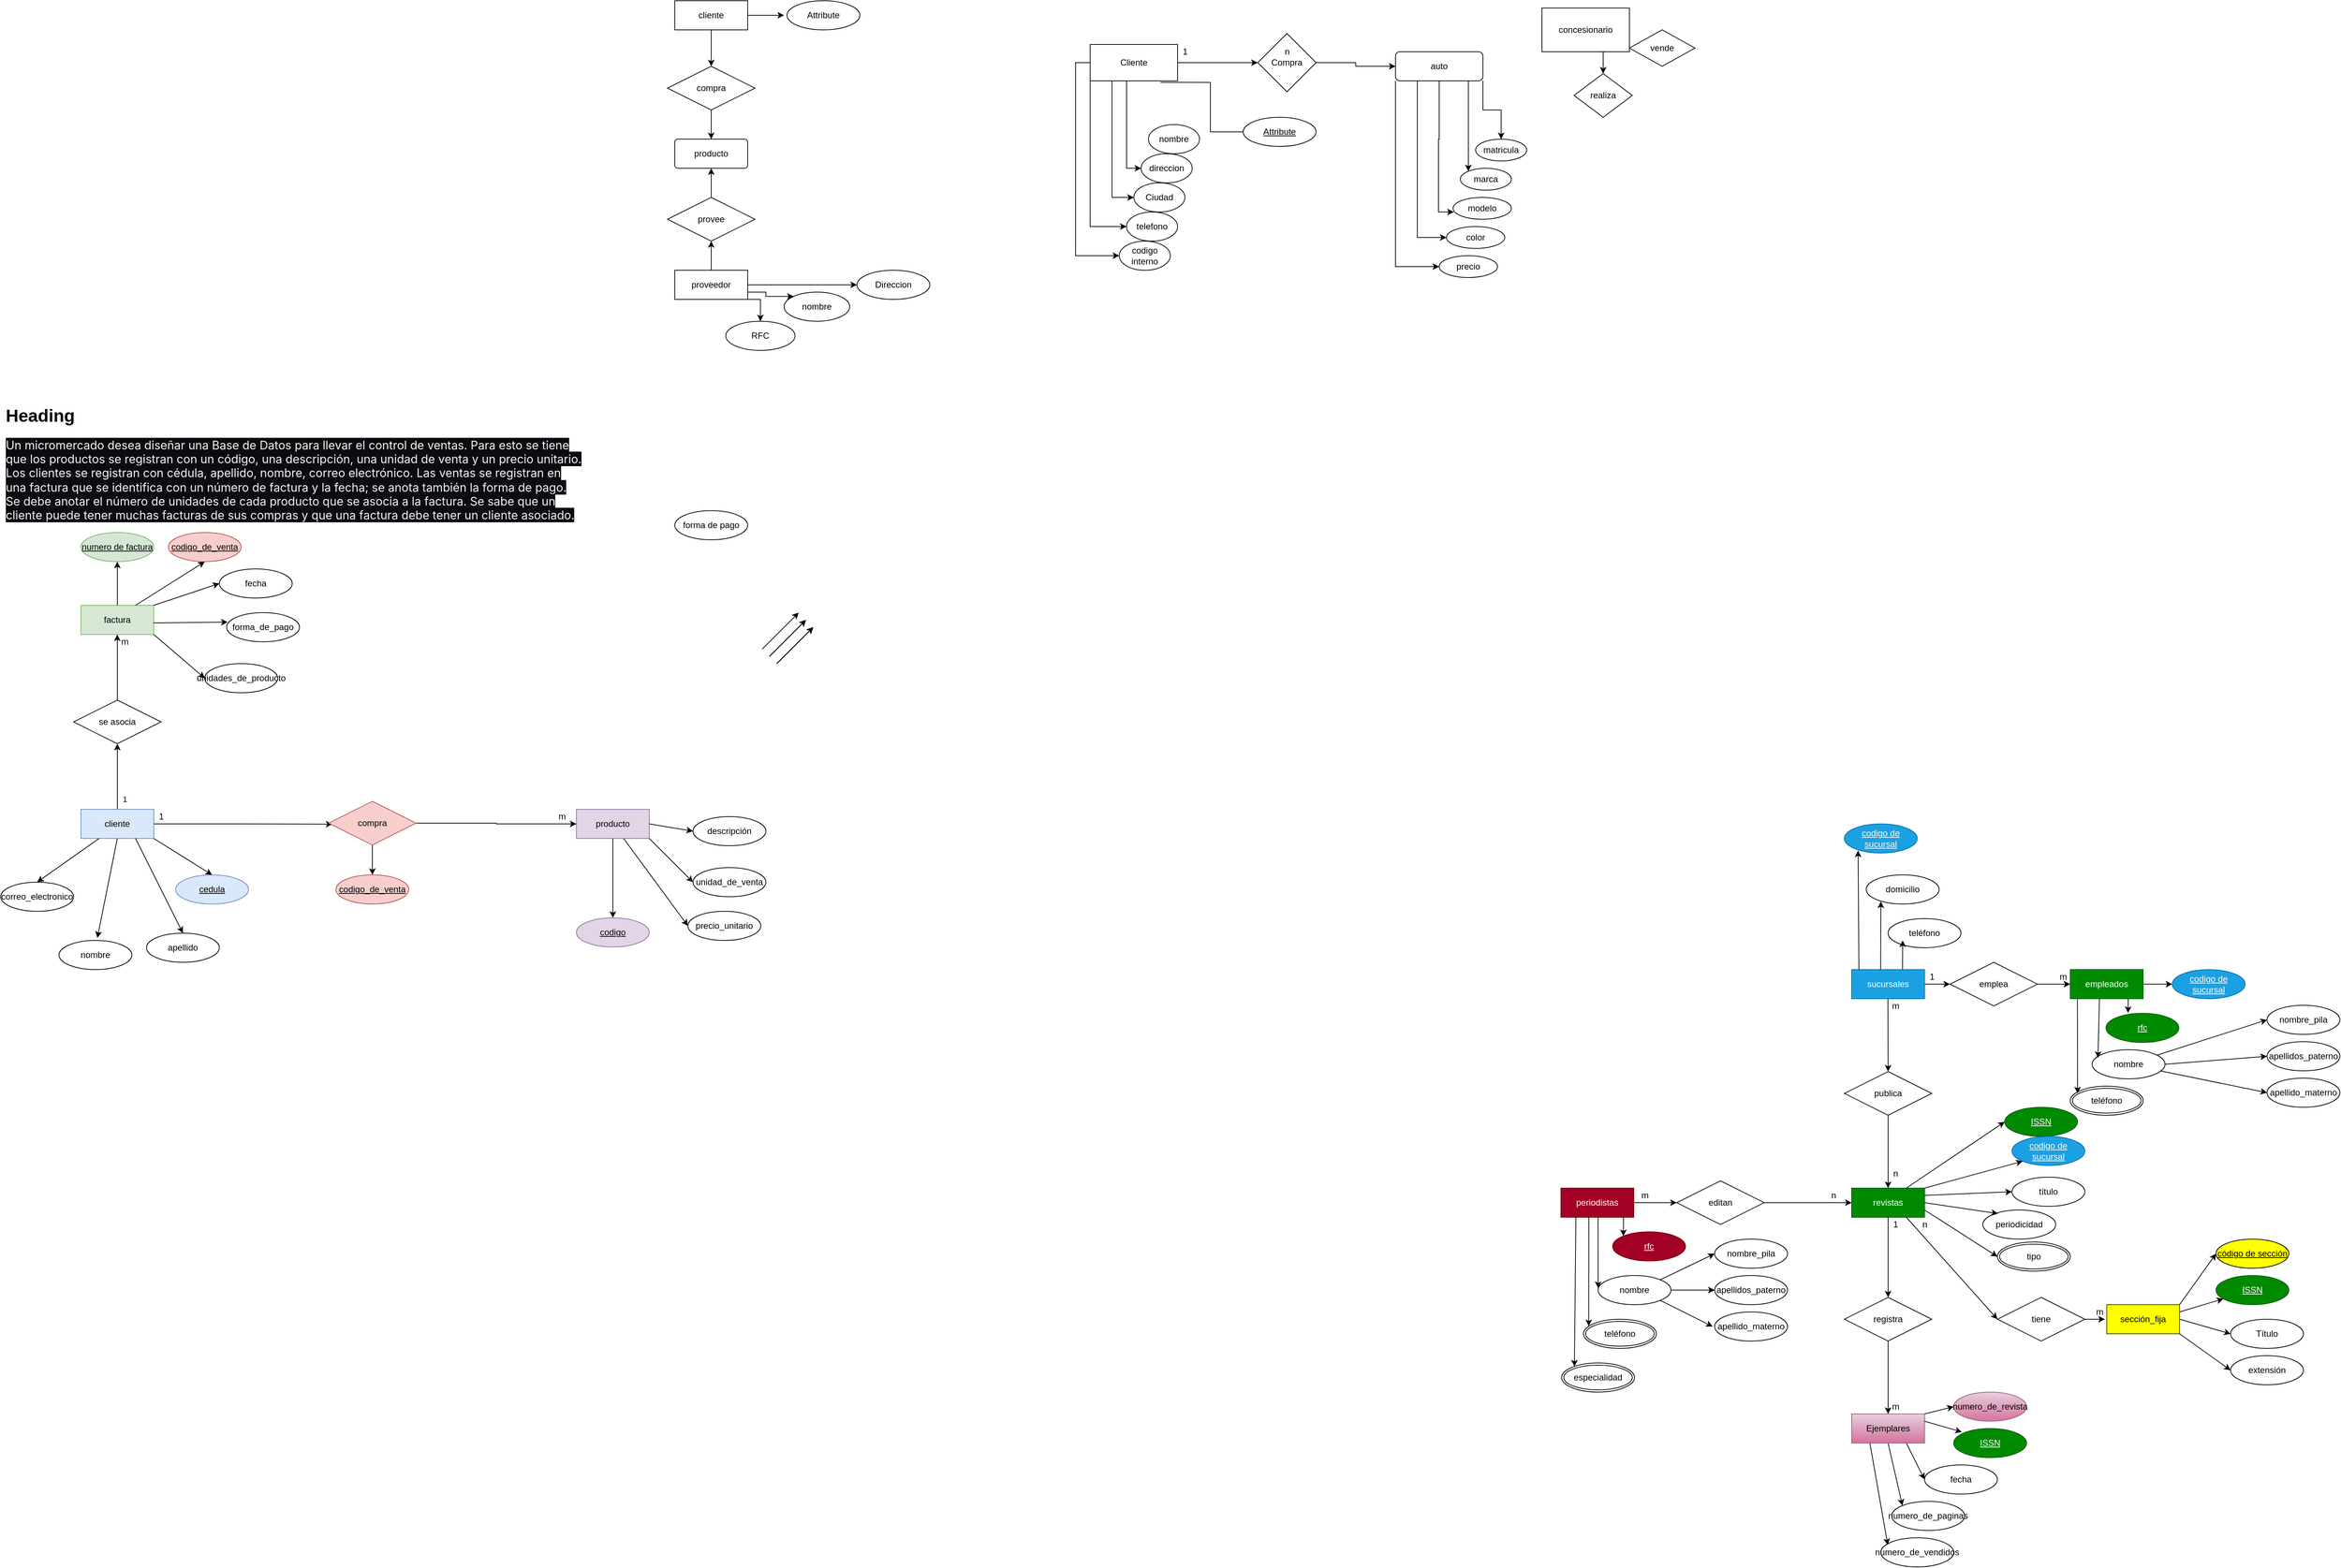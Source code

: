 <mxfile version="20.5.1" type="github">
  <diagram id="qlSu_hCytlXmXeY36GiM" name="Página-1">
    <mxGraphModel dx="2839" dy="973" grid="1" gridSize="10" guides="1" tooltips="1" connect="1" arrows="1" fold="1" page="1" pageScale="1" pageWidth="827" pageHeight="1169" math="0" shadow="0">
      <root>
        <mxCell id="0" />
        <mxCell id="1" parent="0" />
        <mxCell id="x2QwnfS2ca_xo_bsKNTp-10" style="edgeStyle=orthogonalEdgeStyle;rounded=0;orthogonalLoop=1;jettySize=auto;html=1;exitX=0.5;exitY=1;exitDx=0;exitDy=0;entryX=0.5;entryY=0;entryDx=0;entryDy=0;" parent="1" source="x2QwnfS2ca_xo_bsKNTp-1" target="x2QwnfS2ca_xo_bsKNTp-2" edge="1">
          <mxGeometry relative="1" as="geometry" />
        </mxCell>
        <mxCell id="x2QwnfS2ca_xo_bsKNTp-17" value="" style="edgeStyle=orthogonalEdgeStyle;rounded=0;orthogonalLoop=1;jettySize=auto;html=1;" parent="1" source="x2QwnfS2ca_xo_bsKNTp-1" edge="1">
          <mxGeometry relative="1" as="geometry">
            <mxPoint x="-1395" y="30" as="targetPoint" />
          </mxGeometry>
        </mxCell>
        <mxCell id="x2QwnfS2ca_xo_bsKNTp-1" value="cliente" style="whiteSpace=wrap;html=1;align=center;" parent="1" vertex="1">
          <mxGeometry x="-1545" y="10" width="100" height="40" as="geometry" />
        </mxCell>
        <mxCell id="x2QwnfS2ca_xo_bsKNTp-6" style="edgeStyle=orthogonalEdgeStyle;rounded=0;orthogonalLoop=1;jettySize=auto;html=1;exitX=0.5;exitY=1;exitDx=0;exitDy=0;" parent="1" source="x2QwnfS2ca_xo_bsKNTp-2" target="x2QwnfS2ca_xo_bsKNTp-5" edge="1">
          <mxGeometry relative="1" as="geometry" />
        </mxCell>
        <mxCell id="x2QwnfS2ca_xo_bsKNTp-2" value="compra" style="shape=rhombus;perimeter=rhombusPerimeter;whiteSpace=wrap;html=1;align=center;" parent="1" vertex="1">
          <mxGeometry x="-1555" y="100" width="120" height="60" as="geometry" />
        </mxCell>
        <mxCell id="x2QwnfS2ca_xo_bsKNTp-5" value="producto" style="rounded=1;arcSize=10;whiteSpace=wrap;html=1;align=center;" parent="1" vertex="1">
          <mxGeometry x="-1545" y="200" width="100" height="40" as="geometry" />
        </mxCell>
        <mxCell id="x2QwnfS2ca_xo_bsKNTp-18" value="" style="edgeStyle=orthogonalEdgeStyle;rounded=0;orthogonalLoop=1;jettySize=auto;html=1;" parent="1" source="x2QwnfS2ca_xo_bsKNTp-12" target="x2QwnfS2ca_xo_bsKNTp-15" edge="1">
          <mxGeometry relative="1" as="geometry" />
        </mxCell>
        <mxCell id="Csu2EXhS7KZmmG47xOdv-5" value="" style="edgeStyle=orthogonalEdgeStyle;rounded=0;orthogonalLoop=1;jettySize=auto;html=1;" parent="1" source="x2QwnfS2ca_xo_bsKNTp-12" target="x2QwnfS2ca_xo_bsKNTp-23" edge="1">
          <mxGeometry relative="1" as="geometry" />
        </mxCell>
        <mxCell id="Csu2EXhS7KZmmG47xOdv-7" style="edgeStyle=orthogonalEdgeStyle;rounded=0;orthogonalLoop=1;jettySize=auto;html=1;exitX=1;exitY=0.75;exitDx=0;exitDy=0;entryX=0;entryY=0;entryDx=0;entryDy=0;" parent="1" source="x2QwnfS2ca_xo_bsKNTp-12" target="Csu2EXhS7KZmmG47xOdv-1" edge="1">
          <mxGeometry relative="1" as="geometry" />
        </mxCell>
        <mxCell id="Csu2EXhS7KZmmG47xOdv-8" style="edgeStyle=orthogonalEdgeStyle;rounded=0;orthogonalLoop=1;jettySize=auto;html=1;exitX=1;exitY=1;exitDx=0;exitDy=0;entryX=0.5;entryY=0;entryDx=0;entryDy=0;" parent="1" source="x2QwnfS2ca_xo_bsKNTp-12" target="Csu2EXhS7KZmmG47xOdv-2" edge="1">
          <mxGeometry relative="1" as="geometry" />
        </mxCell>
        <mxCell id="x2QwnfS2ca_xo_bsKNTp-12" value="proveedor" style="whiteSpace=wrap;html=1;align=center;" parent="1" vertex="1">
          <mxGeometry x="-1545" y="380" width="100" height="40" as="geometry" />
        </mxCell>
        <mxCell id="x2QwnfS2ca_xo_bsKNTp-25" value="" style="edgeStyle=orthogonalEdgeStyle;rounded=0;orthogonalLoop=1;jettySize=auto;html=1;" parent="1" source="x2QwnfS2ca_xo_bsKNTp-15" target="x2QwnfS2ca_xo_bsKNTp-5" edge="1">
          <mxGeometry relative="1" as="geometry" />
        </mxCell>
        <mxCell id="x2QwnfS2ca_xo_bsKNTp-15" value="provee" style="shape=rhombus;perimeter=rhombusPerimeter;whiteSpace=wrap;html=1;align=center;" parent="1" vertex="1">
          <mxGeometry x="-1555" y="280" width="120" height="60" as="geometry" />
        </mxCell>
        <mxCell id="x2QwnfS2ca_xo_bsKNTp-21" value="Attribute" style="ellipse;whiteSpace=wrap;html=1;align=center;" parent="1" vertex="1">
          <mxGeometry x="-1391" y="10" width="100" height="40" as="geometry" />
        </mxCell>
        <mxCell id="x2QwnfS2ca_xo_bsKNTp-23" value="&lt;font style=&quot;vertical-align: inherit;&quot;&gt;&lt;font style=&quot;vertical-align: inherit;&quot;&gt;Direccion&lt;br&gt;&lt;/font&gt;&lt;/font&gt;" style="ellipse;whiteSpace=wrap;html=1;align=center;" parent="1" vertex="1">
          <mxGeometry x="-1295" y="380" width="100" height="40" as="geometry" />
        </mxCell>
        <mxCell id="Csu2EXhS7KZmmG47xOdv-1" value="&lt;font style=&quot;vertical-align: inherit;&quot;&gt;&lt;font style=&quot;vertical-align: inherit;&quot;&gt;&lt;font style=&quot;vertical-align: inherit;&quot;&gt;&lt;font style=&quot;vertical-align: inherit;&quot;&gt;nombre&lt;/font&gt;&lt;/font&gt;&lt;br&gt;&lt;/font&gt;&lt;/font&gt;" style="ellipse;whiteSpace=wrap;html=1;" parent="1" vertex="1">
          <mxGeometry x="-1395" y="410" width="90" height="40" as="geometry" />
        </mxCell>
        <mxCell id="Csu2EXhS7KZmmG47xOdv-2" value="&lt;font style=&quot;vertical-align: inherit;&quot;&gt;&lt;font style=&quot;vertical-align: inherit;&quot;&gt;&lt;font style=&quot;vertical-align: inherit;&quot;&gt;&lt;font style=&quot;vertical-align: inherit;&quot;&gt;RFC&lt;/font&gt;&lt;/font&gt;&lt;br&gt;&lt;/font&gt;&lt;/font&gt;" style="ellipse;whiteSpace=wrap;html=1;" parent="1" vertex="1">
          <mxGeometry x="-1475" y="450" width="95" height="40" as="geometry" />
        </mxCell>
        <mxCell id="mb-6NxvzqfsHTubnPMPA-1" style="edgeStyle=orthogonalEdgeStyle;rounded=0;orthogonalLoop=1;jettySize=auto;html=1;exitX=1;exitY=1;exitDx=0;exitDy=0;" parent="1" source="Csu2EXhS7KZmmG47xOdv-10" target="Csu2EXhS7KZmmG47xOdv-59" edge="1">
          <mxGeometry relative="1" as="geometry" />
        </mxCell>
        <mxCell id="mb-6NxvzqfsHTubnPMPA-2" style="edgeStyle=orthogonalEdgeStyle;rounded=0;orthogonalLoop=1;jettySize=auto;html=1;exitX=0.75;exitY=1;exitDx=0;exitDy=0;" parent="1" source="Csu2EXhS7KZmmG47xOdv-10" target="Csu2EXhS7KZmmG47xOdv-50" edge="1">
          <mxGeometry relative="1" as="geometry">
            <Array as="points">
              <mxPoint x="-456" y="210" />
              <mxPoint x="-456" y="210" />
            </Array>
          </mxGeometry>
        </mxCell>
        <mxCell id="mb-6NxvzqfsHTubnPMPA-3" style="edgeStyle=orthogonalEdgeStyle;rounded=0;orthogonalLoop=1;jettySize=auto;html=1;exitX=0.5;exitY=1;exitDx=0;exitDy=0;entryX=0.013;entryY=0.667;entryDx=0;entryDy=0;entryPerimeter=0;" parent="1" source="Csu2EXhS7KZmmG47xOdv-10" target="Csu2EXhS7KZmmG47xOdv-62" edge="1">
          <mxGeometry relative="1" as="geometry" />
        </mxCell>
        <mxCell id="mb-6NxvzqfsHTubnPMPA-4" style="edgeStyle=orthogonalEdgeStyle;rounded=0;orthogonalLoop=1;jettySize=auto;html=1;exitX=0.25;exitY=1;exitDx=0;exitDy=0;entryX=0;entryY=0.5;entryDx=0;entryDy=0;" parent="1" source="Csu2EXhS7KZmmG47xOdv-10" target="Csu2EXhS7KZmmG47xOdv-61" edge="1">
          <mxGeometry relative="1" as="geometry" />
        </mxCell>
        <mxCell id="mb-6NxvzqfsHTubnPMPA-5" style="edgeStyle=orthogonalEdgeStyle;rounded=0;orthogonalLoop=1;jettySize=auto;html=1;exitX=0;exitY=1;exitDx=0;exitDy=0;entryX=0;entryY=0.5;entryDx=0;entryDy=0;" parent="1" source="Csu2EXhS7KZmmG47xOdv-10" target="Csu2EXhS7KZmmG47xOdv-60" edge="1">
          <mxGeometry relative="1" as="geometry" />
        </mxCell>
        <mxCell id="Csu2EXhS7KZmmG47xOdv-10" value="&lt;font style=&quot;vertical-align: inherit;&quot;&gt;&lt;font style=&quot;vertical-align: inherit;&quot;&gt;auto&lt;/font&gt;&lt;/font&gt;" style="rounded=1;whiteSpace=wrap;html=1;" parent="1" vertex="1">
          <mxGeometry x="-556" y="80" width="120" height="40" as="geometry" />
        </mxCell>
        <mxCell id="Csu2EXhS7KZmmG47xOdv-27" value="" style="edgeStyle=orthogonalEdgeStyle;rounded=0;orthogonalLoop=1;jettySize=auto;html=1;" parent="1" source="Csu2EXhS7KZmmG47xOdv-11" target="Csu2EXhS7KZmmG47xOdv-13" edge="1">
          <mxGeometry relative="1" as="geometry" />
        </mxCell>
        <mxCell id="Csu2EXhS7KZmmG47xOdv-46" style="edgeStyle=orthogonalEdgeStyle;rounded=0;orthogonalLoop=1;jettySize=auto;html=1;exitX=0.5;exitY=1;exitDx=0;exitDy=0;entryX=0;entryY=0.5;entryDx=0;entryDy=0;" parent="1" source="Csu2EXhS7KZmmG47xOdv-11" target="Csu2EXhS7KZmmG47xOdv-34" edge="1">
          <mxGeometry relative="1" as="geometry">
            <Array as="points">
              <mxPoint x="-925" y="120" />
              <mxPoint x="-925" y="240" />
            </Array>
          </mxGeometry>
        </mxCell>
        <mxCell id="Csu2EXhS7KZmmG47xOdv-47" style="edgeStyle=orthogonalEdgeStyle;rounded=0;orthogonalLoop=1;jettySize=auto;html=1;exitX=0.25;exitY=1;exitDx=0;exitDy=0;entryX=0;entryY=0.5;entryDx=0;entryDy=0;" parent="1" source="Csu2EXhS7KZmmG47xOdv-11" target="Csu2EXhS7KZmmG47xOdv-33" edge="1">
          <mxGeometry relative="1" as="geometry" />
        </mxCell>
        <mxCell id="Csu2EXhS7KZmmG47xOdv-48" style="edgeStyle=orthogonalEdgeStyle;rounded=0;orthogonalLoop=1;jettySize=auto;html=1;exitX=0;exitY=1;exitDx=0;exitDy=0;entryX=0;entryY=0.5;entryDx=0;entryDy=0;" parent="1" source="Csu2EXhS7KZmmG47xOdv-11" target="Csu2EXhS7KZmmG47xOdv-32" edge="1">
          <mxGeometry relative="1" as="geometry" />
        </mxCell>
        <mxCell id="Csu2EXhS7KZmmG47xOdv-49" style="edgeStyle=orthogonalEdgeStyle;rounded=0;orthogonalLoop=1;jettySize=auto;html=1;exitX=0;exitY=0.5;exitDx=0;exitDy=0;entryX=0;entryY=0.5;entryDx=0;entryDy=0;" parent="1" source="Csu2EXhS7KZmmG47xOdv-11" target="Csu2EXhS7KZmmG47xOdv-31" edge="1">
          <mxGeometry relative="1" as="geometry" />
        </mxCell>
        <mxCell id="Csu2EXhS7KZmmG47xOdv-11" value="&lt;font style=&quot;vertical-align: inherit;&quot;&gt;&lt;font style=&quot;vertical-align: inherit;&quot;&gt;Cliente&lt;/font&gt;&lt;/font&gt;" style="rounded=0;whiteSpace=wrap;html=1;" parent="1" vertex="1">
          <mxGeometry x="-975" y="70" width="120" height="50" as="geometry" />
        </mxCell>
        <mxCell id="mb-6NxvzqfsHTubnPMPA-22" style="edgeStyle=orthogonalEdgeStyle;rounded=0;orthogonalLoop=1;jettySize=auto;html=1;exitX=0.75;exitY=1;exitDx=0;exitDy=0;entryX=0.5;entryY=0;entryDx=0;entryDy=0;" parent="1" source="Csu2EXhS7KZmmG47xOdv-12" target="Csu2EXhS7KZmmG47xOdv-15" edge="1">
          <mxGeometry relative="1" as="geometry" />
        </mxCell>
        <mxCell id="Csu2EXhS7KZmmG47xOdv-12" value="&lt;font style=&quot;vertical-align: inherit;&quot;&gt;&lt;font style=&quot;vertical-align: inherit;&quot;&gt;concesionario&lt;/font&gt;&lt;/font&gt;" style="rounded=0;whiteSpace=wrap;html=1;" parent="1" vertex="1">
          <mxGeometry x="-355" y="20" width="120" height="60" as="geometry" />
        </mxCell>
        <mxCell id="Csu2EXhS7KZmmG47xOdv-28" value="" style="edgeStyle=orthogonalEdgeStyle;rounded=0;orthogonalLoop=1;jettySize=auto;html=1;" parent="1" source="Csu2EXhS7KZmmG47xOdv-13" target="Csu2EXhS7KZmmG47xOdv-10" edge="1">
          <mxGeometry relative="1" as="geometry" />
        </mxCell>
        <mxCell id="Csu2EXhS7KZmmG47xOdv-13" value="&lt;font style=&quot;vertical-align: inherit;&quot;&gt;&lt;font style=&quot;vertical-align: inherit;&quot;&gt;Compra&lt;/font&gt;&lt;/font&gt;" style="rhombus;whiteSpace=wrap;html=1;" parent="1" vertex="1">
          <mxGeometry x="-745" y="55" width="80" height="80" as="geometry" />
        </mxCell>
        <mxCell id="Csu2EXhS7KZmmG47xOdv-14" value="&lt;font style=&quot;vertical-align: inherit;&quot;&gt;&lt;font style=&quot;vertical-align: inherit;&quot;&gt;vende&lt;/font&gt;&lt;/font&gt;" style="rhombus;whiteSpace=wrap;html=1;" parent="1" vertex="1">
          <mxGeometry x="-235" y="50" width="90" height="50" as="geometry" />
        </mxCell>
        <mxCell id="Csu2EXhS7KZmmG47xOdv-15" value="&lt;font style=&quot;vertical-align: inherit;&quot;&gt;&lt;font style=&quot;vertical-align: inherit;&quot;&gt;realiza&lt;/font&gt;&lt;/font&gt;" style="rhombus;whiteSpace=wrap;html=1;" parent="1" vertex="1">
          <mxGeometry x="-311" y="110" width="80" height="60" as="geometry" />
        </mxCell>
        <mxCell id="Csu2EXhS7KZmmG47xOdv-16" style="edgeStyle=orthogonalEdgeStyle;rounded=0;orthogonalLoop=1;jettySize=auto;html=1;exitX=0.5;exitY=1;exitDx=0;exitDy=0;" parent="1" source="Csu2EXhS7KZmmG47xOdv-15" target="Csu2EXhS7KZmmG47xOdv-15" edge="1">
          <mxGeometry relative="1" as="geometry" />
        </mxCell>
        <mxCell id="Csu2EXhS7KZmmG47xOdv-30" value="&lt;font style=&quot;vertical-align: inherit;&quot;&gt;&lt;font style=&quot;vertical-align: inherit;&quot;&gt;nombre&lt;/font&gt;&lt;/font&gt;" style="ellipse;whiteSpace=wrap;html=1;" parent="1" vertex="1">
          <mxGeometry x="-895" y="180" width="70" height="40" as="geometry" />
        </mxCell>
        <mxCell id="Csu2EXhS7KZmmG47xOdv-31" value="&lt;font style=&quot;vertical-align: inherit;&quot;&gt;&lt;font style=&quot;vertical-align: inherit;&quot;&gt;&lt;font style=&quot;vertical-align: inherit;&quot;&gt;&lt;font style=&quot;vertical-align: inherit;&quot;&gt;codigo interno&lt;/font&gt;&lt;/font&gt;&lt;/font&gt;&lt;/font&gt;" style="ellipse;whiteSpace=wrap;html=1;" parent="1" vertex="1">
          <mxGeometry x="-935" y="340" width="70" height="40" as="geometry" />
        </mxCell>
        <mxCell id="Csu2EXhS7KZmmG47xOdv-32" value="&lt;font style=&quot;vertical-align: inherit;&quot;&gt;&lt;font style=&quot;vertical-align: inherit;&quot;&gt;telefono&lt;/font&gt;&lt;/font&gt;" style="ellipse;whiteSpace=wrap;html=1;" parent="1" vertex="1">
          <mxGeometry x="-925" y="300" width="70" height="40" as="geometry" />
        </mxCell>
        <mxCell id="Csu2EXhS7KZmmG47xOdv-33" value="&lt;font style=&quot;vertical-align: inherit;&quot;&gt;&lt;font style=&quot;vertical-align: inherit;&quot;&gt;Ciudad&lt;/font&gt;&lt;/font&gt;" style="ellipse;whiteSpace=wrap;html=1;" parent="1" vertex="1">
          <mxGeometry x="-915" y="260" width="70" height="40" as="geometry" />
        </mxCell>
        <mxCell id="Csu2EXhS7KZmmG47xOdv-34" value="&lt;font style=&quot;vertical-align: inherit;&quot;&gt;&lt;font style=&quot;vertical-align: inherit;&quot;&gt;direccion&lt;/font&gt;&lt;/font&gt;" style="ellipse;whiteSpace=wrap;html=1;" parent="1" vertex="1">
          <mxGeometry x="-905" y="220" width="70" height="40" as="geometry" />
        </mxCell>
        <mxCell id="Csu2EXhS7KZmmG47xOdv-50" value="&lt;font style=&quot;vertical-align: inherit;&quot;&gt;&lt;font style=&quot;vertical-align: inherit;&quot;&gt;marca&lt;/font&gt;&lt;/font&gt;" style="ellipse;whiteSpace=wrap;html=1;rounded=1;" parent="1" vertex="1">
          <mxGeometry x="-467" y="240" width="70" height="30" as="geometry" />
        </mxCell>
        <mxCell id="Csu2EXhS7KZmmG47xOdv-59" value="matricula" style="ellipse;whiteSpace=wrap;html=1;" parent="1" vertex="1">
          <mxGeometry x="-446" y="200" width="70" height="30" as="geometry" />
        </mxCell>
        <mxCell id="Csu2EXhS7KZmmG47xOdv-60" value="precio" style="ellipse;whiteSpace=wrap;html=1;" parent="1" vertex="1">
          <mxGeometry x="-496" y="360" width="80" height="30" as="geometry" />
        </mxCell>
        <mxCell id="Csu2EXhS7KZmmG47xOdv-61" value="color" style="ellipse;whiteSpace=wrap;html=1;" parent="1" vertex="1">
          <mxGeometry x="-486" y="320" width="80" height="30" as="geometry" />
        </mxCell>
        <mxCell id="Csu2EXhS7KZmmG47xOdv-62" value="&lt;font style=&quot;vertical-align: inherit;&quot;&gt;&lt;font style=&quot;vertical-align: inherit;&quot;&gt;modelo&lt;/font&gt;&lt;/font&gt;" style="ellipse;whiteSpace=wrap;html=1;" parent="1" vertex="1">
          <mxGeometry x="-477" y="280" width="80" height="30" as="geometry" />
        </mxCell>
        <mxCell id="mb-6NxvzqfsHTubnPMPA-68" value="numero_de_paginas" style="ellipse;whiteSpace=wrap;html=1;align=center;" parent="1" vertex="1">
          <mxGeometry x="125" y="2070" width="100" height="40" as="geometry" />
        </mxCell>
        <mxCell id="mb-6NxvzqfsHTubnPMPA-69" value="fecha" style="ellipse;whiteSpace=wrap;html=1;align=center;" parent="1" vertex="1">
          <mxGeometry x="170" y="2020" width="100" height="40" as="geometry" />
        </mxCell>
        <mxCell id="mb-6NxvzqfsHTubnPMPA-70" value="extensión" style="ellipse;whiteSpace=wrap;html=1;align=center;" parent="1" vertex="1">
          <mxGeometry x="590" y="1870" width="100" height="40" as="geometry" />
        </mxCell>
        <mxCell id="mb-6NxvzqfsHTubnPMPA-71" value="teléfono" style="ellipse;whiteSpace=wrap;html=1;align=center;" parent="1" vertex="1">
          <mxGeometry x="120" y="1270" width="100" height="40" as="geometry" />
        </mxCell>
        <mxCell id="mb-6NxvzqfsHTubnPMPA-72" value="domicilio" style="ellipse;whiteSpace=wrap;html=1;align=center;" parent="1" vertex="1">
          <mxGeometry x="90" y="1210" width="100" height="40" as="geometry" />
        </mxCell>
        <mxCell id="mb-6NxvzqfsHTubnPMPA-82" value="codigo de sucursal" style="ellipse;whiteSpace=wrap;html=1;align=center;fontStyle=4;fillColor=#1ba1e2;fontColor=#ffffff;strokeColor=#006EAF;" parent="1" vertex="1">
          <mxGeometry x="60" y="1140" width="100" height="40" as="geometry" />
        </mxCell>
        <mxCell id="mb-6NxvzqfsHTubnPMPA-86" value="periodicidad" style="ellipse;whiteSpace=wrap;html=1;align=center;" parent="1" vertex="1">
          <mxGeometry x="250" y="1670" width="100" height="40" as="geometry" />
        </mxCell>
        <mxCell id="mb-6NxvzqfsHTubnPMPA-88" value="apellidos_paterno" style="ellipse;whiteSpace=wrap;html=1;align=center;" parent="1" vertex="1">
          <mxGeometry x="640" y="1439" width="100" height="40" as="geometry" />
        </mxCell>
        <mxCell id="mb-6NxvzqfsHTubnPMPA-89" value="nombre" style="ellipse;whiteSpace=wrap;html=1;align=center;" parent="1" vertex="1">
          <mxGeometry x="400" y="1450" width="100" height="40" as="geometry" />
        </mxCell>
        <mxCell id="mb-6NxvzqfsHTubnPMPA-90" value="rfc" style="ellipse;whiteSpace=wrap;html=1;align=center;fontStyle=4;fillColor=#008a00;fontColor=#ffffff;strokeColor=#005700;" parent="1" vertex="1">
          <mxGeometry x="419" y="1400" width="100" height="40" as="geometry" />
        </mxCell>
        <mxCell id="mb-6NxvzqfsHTubnPMPA-156" value="" style="edgeStyle=orthogonalEdgeStyle;rounded=0;orthogonalLoop=1;jettySize=auto;html=1;" parent="1" source="mb-6NxvzqfsHTubnPMPA-91" target="mb-6NxvzqfsHTubnPMPA-119" edge="1">
          <mxGeometry relative="1" as="geometry" />
        </mxCell>
        <mxCell id="mb-6NxvzqfsHTubnPMPA-91" value="sucursales" style="whiteSpace=wrap;html=1;align=center;fillColor=#1ba1e2;fontColor=#ffffff;strokeColor=#006EAF;" parent="1" vertex="1">
          <mxGeometry x="70" y="1340" width="100" height="40" as="geometry" />
        </mxCell>
        <mxCell id="uIln55KTDzq4jx9RIbKU-6" style="edgeStyle=orthogonalEdgeStyle;rounded=0;orthogonalLoop=1;jettySize=auto;html=1;entryX=0;entryY=0.5;entryDx=0;entryDy=0;" parent="1" source="mb-6NxvzqfsHTubnPMPA-92" target="uIln55KTDzq4jx9RIbKU-5" edge="1">
          <mxGeometry relative="1" as="geometry" />
        </mxCell>
        <mxCell id="mb-6NxvzqfsHTubnPMPA-92" value="empleados" style="whiteSpace=wrap;html=1;align=center;fillColor=#008a00;fontColor=#ffffff;strokeColor=#005700;" parent="1" vertex="1">
          <mxGeometry x="370" y="1340" width="100" height="40" as="geometry" />
        </mxCell>
        <mxCell id="mb-6NxvzqfsHTubnPMPA-93" value="revistas" style="whiteSpace=wrap;html=1;align=center;fillColor=#008a00;fontColor=#ffffff;strokeColor=#005700;" parent="1" vertex="1">
          <mxGeometry x="70" y="1640" width="100" height="40" as="geometry" />
        </mxCell>
        <mxCell id="mb-6NxvzqfsHTubnPMPA-94" value="nombre_pila" style="ellipse;whiteSpace=wrap;html=1;align=center;" parent="1" vertex="1">
          <mxGeometry x="640" y="1389" width="100" height="40" as="geometry" />
        </mxCell>
        <mxCell id="mb-6NxvzqfsHTubnPMPA-95" value="apellido_materno" style="ellipse;whiteSpace=wrap;html=1;align=center;" parent="1" vertex="1">
          <mxGeometry x="640" y="1489" width="100" height="40" as="geometry" />
        </mxCell>
        <mxCell id="mb-6NxvzqfsHTubnPMPA-98" value="título" style="ellipse;whiteSpace=wrap;html=1;align=center;" parent="1" vertex="1">
          <mxGeometry x="290" y="1625" width="100" height="40" as="geometry" />
        </mxCell>
        <mxCell id="mb-6NxvzqfsHTubnPMPA-99" value="ISSN" style="ellipse;whiteSpace=wrap;html=1;align=center;fontStyle=4;fillColor=#008a00;fontColor=#ffffff;strokeColor=#005700;" parent="1" vertex="1">
          <mxGeometry x="280" y="1529" width="100" height="40" as="geometry" />
        </mxCell>
        <mxCell id="mb-6NxvzqfsHTubnPMPA-100" value="tipo" style="ellipse;shape=doubleEllipse;margin=3;whiteSpace=wrap;html=1;align=center;" parent="1" vertex="1">
          <mxGeometry x="270" y="1714" width="100" height="40" as="geometry" />
        </mxCell>
        <mxCell id="mb-6NxvzqfsHTubnPMPA-101" value="teléfono" style="ellipse;shape=doubleEllipse;margin=3;whiteSpace=wrap;html=1;align=center;" parent="1" vertex="1">
          <mxGeometry x="370" y="1500" width="100" height="40" as="geometry" />
        </mxCell>
        <mxCell id="mb-6NxvzqfsHTubnPMPA-104" value="especialidad" style="ellipse;shape=doubleEllipse;margin=3;whiteSpace=wrap;html=1;align=center;" parent="1" vertex="1">
          <mxGeometry x="-328" y="1880" width="100" height="40" as="geometry" />
        </mxCell>
        <mxCell id="NW95KJmFfBjAVjiB_m0g-2" style="edgeStyle=orthogonalEdgeStyle;rounded=0;orthogonalLoop=1;jettySize=auto;html=1;" edge="1" parent="1" source="mb-6NxvzqfsHTubnPMPA-105" target="NW95KJmFfBjAVjiB_m0g-3">
          <mxGeometry relative="1" as="geometry">
            <mxPoint x="-100" y="1660" as="targetPoint" />
          </mxGeometry>
        </mxCell>
        <mxCell id="mb-6NxvzqfsHTubnPMPA-105" value="periodistas" style="whiteSpace=wrap;html=1;align=center;fillColor=#a20025;fontColor=#ffffff;strokeColor=#6F0000;" parent="1" vertex="1">
          <mxGeometry x="-329" y="1640" width="100" height="40" as="geometry" />
        </mxCell>
        <mxCell id="mb-6NxvzqfsHTubnPMPA-107" value="apellidos_paterno" style="ellipse;whiteSpace=wrap;html=1;align=center;" parent="1" vertex="1">
          <mxGeometry x="-118" y="1760" width="100" height="40" as="geometry" />
        </mxCell>
        <mxCell id="mb-6NxvzqfsHTubnPMPA-108" value="nombre" style="ellipse;whiteSpace=wrap;html=1;align=center;" parent="1" vertex="1">
          <mxGeometry x="-278" y="1760" width="100" height="40" as="geometry" />
        </mxCell>
        <mxCell id="mb-6NxvzqfsHTubnPMPA-109" value="rfc" style="ellipse;whiteSpace=wrap;html=1;align=center;fontStyle=4;fillColor=#a20025;fontColor=#ffffff;strokeColor=#6F0000;" parent="1" vertex="1">
          <mxGeometry x="-258" y="1700" width="100" height="40" as="geometry" />
        </mxCell>
        <mxCell id="mb-6NxvzqfsHTubnPMPA-111" value="nombre_pila" style="ellipse;whiteSpace=wrap;html=1;align=center;" parent="1" vertex="1">
          <mxGeometry x="-118" y="1710" width="100" height="40" as="geometry" />
        </mxCell>
        <mxCell id="mb-6NxvzqfsHTubnPMPA-112" value="apellido_materno" style="ellipse;whiteSpace=wrap;html=1;align=center;" parent="1" vertex="1">
          <mxGeometry x="-118" y="1810" width="100" height="40" as="geometry" />
        </mxCell>
        <mxCell id="mb-6NxvzqfsHTubnPMPA-113" value="teléfono" style="ellipse;shape=doubleEllipse;margin=3;whiteSpace=wrap;html=1;align=center;" parent="1" vertex="1">
          <mxGeometry x="-298" y="1820" width="100" height="40" as="geometry" />
        </mxCell>
        <mxCell id="mb-6NxvzqfsHTubnPMPA-115" value="sección_fija" style="whiteSpace=wrap;html=1;align=center;fillColor=#FFFF00;strokeColor=#36393d;" parent="1" vertex="1">
          <mxGeometry x="420" y="1800" width="100" height="40" as="geometry" />
        </mxCell>
        <mxCell id="mb-6NxvzqfsHTubnPMPA-118" value="publica" style="shape=rhombus;perimeter=rhombusPerimeter;whiteSpace=wrap;html=1;align=center;" parent="1" vertex="1">
          <mxGeometry x="60" y="1480" width="120" height="60" as="geometry" />
        </mxCell>
        <mxCell id="mb-6NxvzqfsHTubnPMPA-157" value="" style="edgeStyle=orthogonalEdgeStyle;rounded=0;orthogonalLoop=1;jettySize=auto;html=1;" parent="1" source="mb-6NxvzqfsHTubnPMPA-119" target="mb-6NxvzqfsHTubnPMPA-92" edge="1">
          <mxGeometry relative="1" as="geometry" />
        </mxCell>
        <mxCell id="mb-6NxvzqfsHTubnPMPA-119" value="emplea" style="shape=rhombus;perimeter=rhombusPerimeter;whiteSpace=wrap;html=1;align=center;" parent="1" vertex="1">
          <mxGeometry x="205" y="1330" width="120" height="60" as="geometry" />
        </mxCell>
        <mxCell id="mb-6NxvzqfsHTubnPMPA-122" value="numero_de_vendidos" style="ellipse;whiteSpace=wrap;html=1;align=center;" parent="1" vertex="1">
          <mxGeometry x="110" y="2120" width="100" height="40" as="geometry" />
        </mxCell>
        <mxCell id="mb-6NxvzqfsHTubnPMPA-128" value="" style="endArrow=classic;html=1;rounded=0;entryX=0;entryY=0;entryDx=0;entryDy=0;" parent="1" target="mb-6NxvzqfsHTubnPMPA-109" edge="1">
          <mxGeometry width="50" height="50" relative="1" as="geometry">
            <mxPoint x="-243" y="1680" as="sourcePoint" />
            <mxPoint x="-243" y="1770" as="targetPoint" />
          </mxGeometry>
        </mxCell>
        <mxCell id="mb-6NxvzqfsHTubnPMPA-129" value="" style="endArrow=classic;html=1;rounded=0;entryX=0.001;entryY=0.431;entryDx=0;entryDy=0;entryPerimeter=0;" parent="1" target="mb-6NxvzqfsHTubnPMPA-108" edge="1">
          <mxGeometry width="50" height="50" relative="1" as="geometry">
            <mxPoint x="-278" y="1680" as="sourcePoint" />
            <mxPoint x="-278" y="1770" as="targetPoint" />
          </mxGeometry>
        </mxCell>
        <mxCell id="mb-6NxvzqfsHTubnPMPA-130" value="" style="endArrow=classic;html=1;rounded=0;entryX=0.072;entryY=0.236;entryDx=0;entryDy=0;entryPerimeter=0;" parent="1" target="mb-6NxvzqfsHTubnPMPA-113" edge="1">
          <mxGeometry width="50" height="50" relative="1" as="geometry">
            <mxPoint x="-290.72" y="1680" as="sourcePoint" />
            <mxPoint x="-290.72" y="1770" as="targetPoint" />
          </mxGeometry>
        </mxCell>
        <mxCell id="mb-6NxvzqfsHTubnPMPA-131" value="" style="endArrow=classic;html=1;rounded=0;entryX=0.175;entryY=0.121;entryDx=0;entryDy=0;entryPerimeter=0;" parent="1" target="mb-6NxvzqfsHTubnPMPA-104" edge="1">
          <mxGeometry width="50" height="50" relative="1" as="geometry">
            <mxPoint x="-308.43" y="1680" as="sourcePoint" />
            <mxPoint x="-308.43" y="1770" as="targetPoint" />
          </mxGeometry>
        </mxCell>
        <mxCell id="mb-6NxvzqfsHTubnPMPA-132" value="" style="endArrow=classic;html=1;rounded=0;entryX=0;entryY=0.5;entryDx=0;entryDy=0;exitX=1;exitY=0;exitDx=0;exitDy=0;" parent="1" source="mb-6NxvzqfsHTubnPMPA-108" target="mb-6NxvzqfsHTubnPMPA-111" edge="1">
          <mxGeometry width="50" height="50" relative="1" as="geometry">
            <mxPoint x="-178" y="1780" as="sourcePoint" />
            <mxPoint x="-178" y="1870" as="targetPoint" />
          </mxGeometry>
        </mxCell>
        <mxCell id="mb-6NxvzqfsHTubnPMPA-133" value="" style="endArrow=classic;html=1;rounded=0;entryX=0;entryY=0.5;entryDx=0;entryDy=0;" parent="1" target="mb-6NxvzqfsHTubnPMPA-107" edge="1">
          <mxGeometry width="50" height="50" relative="1" as="geometry">
            <mxPoint x="-178" y="1780" as="sourcePoint" />
            <mxPoint x="-178" y="1870" as="targetPoint" />
          </mxGeometry>
        </mxCell>
        <mxCell id="mb-6NxvzqfsHTubnPMPA-134" value="" style="endArrow=classic;html=1;rounded=0;entryX=-0.028;entryY=0.501;entryDx=0;entryDy=0;entryPerimeter=0;exitX=1;exitY=1;exitDx=0;exitDy=0;" parent="1" source="mb-6NxvzqfsHTubnPMPA-108" target="mb-6NxvzqfsHTubnPMPA-112" edge="1">
          <mxGeometry width="50" height="50" relative="1" as="geometry">
            <mxPoint x="-178" y="1780" as="sourcePoint" />
            <mxPoint x="-178" y="1870" as="targetPoint" />
          </mxGeometry>
        </mxCell>
        <mxCell id="mb-6NxvzqfsHTubnPMPA-135" value="" style="endArrow=classic;html=1;rounded=0;entryX=0.5;entryY=0;entryDx=0;entryDy=0;" parent="1" target="mb-6NxvzqfsHTubnPMPA-118" edge="1">
          <mxGeometry width="50" height="50" relative="1" as="geometry">
            <mxPoint x="119.78" y="1380" as="sourcePoint" />
            <mxPoint x="119.78" y="1470" as="targetPoint" />
          </mxGeometry>
        </mxCell>
        <mxCell id="mb-6NxvzqfsHTubnPMPA-136" value="" style="endArrow=classic;html=1;rounded=0;exitX=1;exitY=0.75;exitDx=0;exitDy=0;entryX=0;entryY=0.5;entryDx=0;entryDy=0;" parent="1" source="mb-6NxvzqfsHTubnPMPA-93" target="mb-6NxvzqfsHTubnPMPA-100" edge="1">
          <mxGeometry width="50" height="50" relative="1" as="geometry">
            <mxPoint x="80" y="1680" as="sourcePoint" />
            <mxPoint x="80" y="1900" as="targetPoint" />
          </mxGeometry>
        </mxCell>
        <mxCell id="mb-6NxvzqfsHTubnPMPA-137" value="" style="endArrow=classic;html=1;rounded=0;entryX=0.207;entryY=0.123;entryDx=0;entryDy=0;entryPerimeter=0;exitX=1;exitY=0.5;exitDx=0;exitDy=0;" parent="1" source="mb-6NxvzqfsHTubnPMPA-93" target="mb-6NxvzqfsHTubnPMPA-86" edge="1">
          <mxGeometry width="50" height="50" relative="1" as="geometry">
            <mxPoint x="109.78" y="1680" as="sourcePoint" />
            <mxPoint x="110" y="1830" as="targetPoint" />
          </mxGeometry>
        </mxCell>
        <mxCell id="mb-6NxvzqfsHTubnPMPA-138" value="" style="endArrow=classic;html=1;rounded=0;entryX=0;entryY=0.5;entryDx=0;entryDy=0;exitX=1;exitY=0.25;exitDx=0;exitDy=0;" parent="1" source="mb-6NxvzqfsHTubnPMPA-93" target="mb-6NxvzqfsHTubnPMPA-98" edge="1">
          <mxGeometry width="50" height="50" relative="1" as="geometry">
            <mxPoint x="130" y="1680" as="sourcePoint" />
            <mxPoint x="130" y="1770" as="targetPoint" />
          </mxGeometry>
        </mxCell>
        <mxCell id="mb-6NxvzqfsHTubnPMPA-139" value="" style="endArrow=classic;html=1;rounded=0;entryX=0;entryY=0.5;entryDx=0;entryDy=0;exitX=0.75;exitY=0;exitDx=0;exitDy=0;" parent="1" source="mb-6NxvzqfsHTubnPMPA-93" target="mb-6NxvzqfsHTubnPMPA-99" edge="1">
          <mxGeometry width="50" height="50" relative="1" as="geometry">
            <mxPoint x="150" y="1680" as="sourcePoint" />
            <mxPoint x="150" y="1770" as="targetPoint" />
          </mxGeometry>
        </mxCell>
        <mxCell id="mb-6NxvzqfsHTubnPMPA-141" value="" style="endArrow=classic;html=1;rounded=0;entryX=0.5;entryY=0;entryDx=0;entryDy=0;" parent="1" target="mb-6NxvzqfsHTubnPMPA-93" edge="1">
          <mxGeometry width="50" height="50" relative="1" as="geometry">
            <mxPoint x="120" y="1540" as="sourcePoint" />
            <mxPoint x="120" y="1630.0" as="targetPoint" />
          </mxGeometry>
        </mxCell>
        <mxCell id="mb-6NxvzqfsHTubnPMPA-142" value="" style="endArrow=classic;html=1;rounded=0;exitX=1;exitY=1;exitDx=0;exitDy=0;entryX=0;entryY=0.5;entryDx=0;entryDy=0;" parent="1" source="mb-6NxvzqfsHTubnPMPA-115" target="mb-6NxvzqfsHTubnPMPA-70" edge="1">
          <mxGeometry width="50" height="50" relative="1" as="geometry">
            <mxPoint x="540" y="1580" as="sourcePoint" />
            <mxPoint x="540" y="1660" as="targetPoint" />
          </mxGeometry>
        </mxCell>
        <mxCell id="mb-6NxvzqfsHTubnPMPA-144" value="" style="endArrow=classic;html=1;rounded=0;entryX=0.096;entryY=0.25;entryDx=0;entryDy=0;entryPerimeter=0;exitX=0.25;exitY=1;exitDx=0;exitDy=0;" parent="1" source="uIln55KTDzq4jx9RIbKU-16" target="mb-6NxvzqfsHTubnPMPA-122" edge="1">
          <mxGeometry width="50" height="50" relative="1" as="geometry">
            <mxPoint x="159.57" y="2030" as="sourcePoint" />
            <mxPoint x="159.57" y="2120" as="targetPoint" />
          </mxGeometry>
        </mxCell>
        <mxCell id="mb-6NxvzqfsHTubnPMPA-145" value="" style="endArrow=classic;html=1;rounded=0;exitX=0.5;exitY=1;exitDx=0;exitDy=0;entryX=0;entryY=0;entryDx=0;entryDy=0;" parent="1" source="uIln55KTDzq4jx9RIbKU-16" target="mb-6NxvzqfsHTubnPMPA-68" edge="1">
          <mxGeometry width="50" height="50" relative="1" as="geometry">
            <mxPoint x="180" y="2030" as="sourcePoint" />
            <mxPoint x="180" y="2120" as="targetPoint" />
          </mxGeometry>
        </mxCell>
        <mxCell id="mb-6NxvzqfsHTubnPMPA-146" value="" style="endArrow=classic;html=1;rounded=0;exitX=0.75;exitY=1;exitDx=0;exitDy=0;entryX=0;entryY=0.5;entryDx=0;entryDy=0;" parent="1" source="uIln55KTDzq4jx9RIbKU-16" target="mb-6NxvzqfsHTubnPMPA-69" edge="1">
          <mxGeometry width="50" height="50" relative="1" as="geometry">
            <mxPoint x="325" y="2020" as="sourcePoint" />
            <mxPoint x="325.22" y="2050" as="targetPoint" />
          </mxGeometry>
        </mxCell>
        <mxCell id="mb-6NxvzqfsHTubnPMPA-148" value="" style="endArrow=classic;html=1;rounded=0;entryX=0.1;entryY=0.25;entryDx=0;entryDy=0;entryPerimeter=0;" parent="1" target="mb-6NxvzqfsHTubnPMPA-101" edge="1">
          <mxGeometry width="50" height="50" relative="1" as="geometry">
            <mxPoint x="379.78" y="1380" as="sourcePoint" />
            <mxPoint x="379.78" y="1470.0" as="targetPoint" />
          </mxGeometry>
        </mxCell>
        <mxCell id="mb-6NxvzqfsHTubnPMPA-149" value="" style="endArrow=classic;html=1;rounded=0;entryX=0.08;entryY=0.282;entryDx=0;entryDy=0;entryPerimeter=0;" parent="1" target="mb-6NxvzqfsHTubnPMPA-89" edge="1">
          <mxGeometry width="50" height="50" relative="1" as="geometry">
            <mxPoint x="410" y="1380" as="sourcePoint" />
            <mxPoint x="410" y="1430" as="targetPoint" />
          </mxGeometry>
        </mxCell>
        <mxCell id="mb-6NxvzqfsHTubnPMPA-150" value="" style="endArrow=classic;html=1;rounded=0;entryX=0.302;entryY=-0.013;entryDx=0;entryDy=0;entryPerimeter=0;" parent="1" target="mb-6NxvzqfsHTubnPMPA-90" edge="1">
          <mxGeometry width="50" height="50" relative="1" as="geometry">
            <mxPoint x="449.57" y="1380" as="sourcePoint" />
            <mxPoint x="450" y="1400" as="targetPoint" />
          </mxGeometry>
        </mxCell>
        <mxCell id="mb-6NxvzqfsHTubnPMPA-152" value="" style="endArrow=classic;html=1;rounded=0;" parent="1" edge="1">
          <mxGeometry width="50" height="50" relative="1" as="geometry">
            <mxPoint x="139.78" y="1340" as="sourcePoint" />
            <mxPoint x="140" y="1300" as="targetPoint" />
          </mxGeometry>
        </mxCell>
        <mxCell id="mb-6NxvzqfsHTubnPMPA-153" value="" style="endArrow=classic;html=1;rounded=0;entryX=0.201;entryY=0.913;entryDx=0;entryDy=0;entryPerimeter=0;" parent="1" target="mb-6NxvzqfsHTubnPMPA-72" edge="1">
          <mxGeometry width="50" height="50" relative="1" as="geometry">
            <mxPoint x="109.78" y="1340" as="sourcePoint" />
            <mxPoint x="109.78" y="1250" as="targetPoint" />
          </mxGeometry>
        </mxCell>
        <mxCell id="mb-6NxvzqfsHTubnPMPA-154" value="" style="endArrow=classic;html=1;rounded=0;entryX=0.188;entryY=0.916;entryDx=0;entryDy=0;entryPerimeter=0;" parent="1" target="mb-6NxvzqfsHTubnPMPA-82" edge="1">
          <mxGeometry width="50" height="50" relative="1" as="geometry">
            <mxPoint x="80" y="1340" as="sourcePoint" />
            <mxPoint x="80" y="1250" as="targetPoint" />
          </mxGeometry>
        </mxCell>
        <mxCell id="mb-6NxvzqfsHTubnPMPA-159" value="tiene" style="shape=rhombus;perimeter=rhombusPerimeter;whiteSpace=wrap;html=1;align=center;" parent="1" vertex="1">
          <mxGeometry x="270" y="1790" width="120" height="60" as="geometry" />
        </mxCell>
        <mxCell id="mb-6NxvzqfsHTubnPMPA-162" value="" style="endArrow=classic;html=1;rounded=0;exitX=1;exitY=0.5;exitDx=0;exitDy=0;entryX=-0.025;entryY=0.5;entryDx=0;entryDy=0;entryPerimeter=0;" parent="1" source="mb-6NxvzqfsHTubnPMPA-159" target="mb-6NxvzqfsHTubnPMPA-115" edge="1">
          <mxGeometry width="50" height="50" relative="1" as="geometry">
            <mxPoint x="280" y="1610" as="sourcePoint" />
            <mxPoint x="330" y="1690" as="targetPoint" />
          </mxGeometry>
        </mxCell>
        <mxCell id="mb-6NxvzqfsHTubnPMPA-167" value="" style="endArrow=classic;html=1;rounded=0;entryX=0;entryY=0.5;entryDx=0;entryDy=0;" parent="1" source="mb-6NxvzqfsHTubnPMPA-89" target="mb-6NxvzqfsHTubnPMPA-94" edge="1">
          <mxGeometry width="50" height="50" relative="1" as="geometry">
            <mxPoint x="612.29" y="1330" as="sourcePoint" />
            <mxPoint x="612.29" y="1410" as="targetPoint" />
          </mxGeometry>
        </mxCell>
        <mxCell id="mb-6NxvzqfsHTubnPMPA-168" value="" style="endArrow=classic;html=1;rounded=0;exitX=0.931;exitY=0.724;exitDx=0;exitDy=0;exitPerimeter=0;entryX=0;entryY=0.5;entryDx=0;entryDy=0;" parent="1" source="mb-6NxvzqfsHTubnPMPA-89" target="mb-6NxvzqfsHTubnPMPA-95" edge="1">
          <mxGeometry width="50" height="50" relative="1" as="geometry">
            <mxPoint x="710" y="1530" as="sourcePoint" />
            <mxPoint x="710" y="1610" as="targetPoint" />
          </mxGeometry>
        </mxCell>
        <mxCell id="mb-6NxvzqfsHTubnPMPA-169" value="" style="endArrow=classic;html=1;rounded=0;exitX=1;exitY=0.5;exitDx=0;exitDy=0;entryX=0;entryY=0.5;entryDx=0;entryDy=0;" parent="1" source="mb-6NxvzqfsHTubnPMPA-89" target="mb-6NxvzqfsHTubnPMPA-88" edge="1">
          <mxGeometry width="50" height="50" relative="1" as="geometry">
            <mxPoint x="562.5" y="1200" as="sourcePoint" />
            <mxPoint x="562.5" y="1280" as="targetPoint" />
          </mxGeometry>
        </mxCell>
        <mxCell id="1ps3LJ4pRykm8kYlR6ku-6" value="1" style="text;html=1;align=center;verticalAlign=middle;resizable=0;points=[];autosize=1;strokeColor=none;fillColor=none;" parent="1" vertex="1">
          <mxGeometry x="-860" y="65" width="30" height="30" as="geometry" />
        </mxCell>
        <mxCell id="1ps3LJ4pRykm8kYlR6ku-7" value="n" style="text;html=1;align=center;verticalAlign=middle;resizable=0;points=[];autosize=1;strokeColor=none;fillColor=none;" parent="1" vertex="1">
          <mxGeometry x="-720" y="65" width="30" height="30" as="geometry" />
        </mxCell>
        <mxCell id="1ps3LJ4pRykm8kYlR6ku-10" value="Attribute" style="ellipse;whiteSpace=wrap;html=1;align=center;fontStyle=4;" parent="1" vertex="1">
          <mxGeometry x="-765" y="170" width="100" height="40" as="geometry" />
        </mxCell>
        <mxCell id="1ps3LJ4pRykm8kYlR6ku-11" value="" style="edgeStyle=orthogonalEdgeStyle;rounded=0;orthogonalLoop=1;jettySize=auto;html=1;entryX=0;entryY=0.5;entryDx=0;entryDy=0;exitX=0.803;exitY=1.041;exitDx=0;exitDy=0;exitPerimeter=0;endArrow=none;" parent="1" source="Csu2EXhS7KZmmG47xOdv-11" target="1ps3LJ4pRykm8kYlR6ku-10" edge="1">
          <mxGeometry relative="1" as="geometry">
            <mxPoint x="-878.64" y="122.05" as="sourcePoint" />
            <mxPoint x="-895" y="200" as="targetPoint" />
          </mxGeometry>
        </mxCell>
        <mxCell id="1ps3LJ4pRykm8kYlR6ku-13" value="&lt;h1&gt;Heading&lt;/h1&gt;&lt;p&gt;&lt;span style=&quot;color: rgb(240, 243, 246); font-family: -apple-system, BlinkMacSystemFont, &amp;quot;Segoe UI&amp;quot;, Helvetica, Arial, sans-serif, &amp;quot;Apple Color Emoji&amp;quot;, &amp;quot;Segoe UI Emoji&amp;quot;; font-size: 16px; background-color: rgb(10, 12, 16);&quot;&gt;Un micromercado desea diseñar una Base de Datos para llevar el control de ventas. Para esto se tiene que los productos se registran con un código, una descripción, una unidad de venta y un precio unitario. Los clientes se registran con cédula, apellido, nombre, correo electrónico. Las ventas se registran en una factura que se identifica con un número de factura y la fecha; se anota también la forma de pago. Se debe anotar el número de unidades de cada producto que se asocia a la factura. Se sabe que un cliente puede tener muchas facturas de sus compras y que una factura debe tener un cliente asociado.&lt;/span&gt;&lt;br&gt;&lt;/p&gt;" style="text;html=1;strokeColor=none;fillColor=none;spacing=5;spacingTop=-20;whiteSpace=wrap;overflow=hidden;rounded=0;" parent="1" vertex="1">
          <mxGeometry x="-2468" y="560" width="800" height="170" as="geometry" />
        </mxCell>
        <mxCell id="1ps3LJ4pRykm8kYlR6ku-15" value="producto" style="whiteSpace=wrap;html=1;align=center;fillColor=#e1d5e7;strokeColor=#9673a6;" parent="1" vertex="1">
          <mxGeometry x="-1680" y="1120" width="100" height="40" as="geometry" />
        </mxCell>
        <mxCell id="1ps3LJ4pRykm8kYlR6ku-16" value="cedula" style="ellipse;whiteSpace=wrap;html=1;align=center;fontStyle=4;fillColor=#dae8fc;strokeColor=#6c8ebf;" parent="1" vertex="1">
          <mxGeometry x="-2230" y="1210" width="100" height="40" as="geometry" />
        </mxCell>
        <mxCell id="1ps3LJ4pRykm8kYlR6ku-17" value="codigo" style="ellipse;whiteSpace=wrap;html=1;align=center;fontStyle=4;fillColor=#e1d5e7;strokeColor=#9673a6;" parent="1" vertex="1">
          <mxGeometry x="-1680" y="1269" width="100" height="40" as="geometry" />
        </mxCell>
        <mxCell id="1ps3LJ4pRykm8kYlR6ku-18" value="nombre" style="ellipse;whiteSpace=wrap;html=1;align=center;" parent="1" vertex="1">
          <mxGeometry x="-2390" y="1300" width="100" height="40" as="geometry" />
        </mxCell>
        <mxCell id="1ps3LJ4pRykm8kYlR6ku-21" value="apellido" style="ellipse;whiteSpace=wrap;html=1;align=center;" parent="1" vertex="1">
          <mxGeometry x="-2270" y="1290" width="100" height="40" as="geometry" />
        </mxCell>
        <mxCell id="1ps3LJ4pRykm8kYlR6ku-22" value="descripción" style="ellipse;whiteSpace=wrap;html=1;align=center;" parent="1" vertex="1">
          <mxGeometry x="-1520" y="1130" width="100" height="40" as="geometry" />
        </mxCell>
        <mxCell id="1ps3LJ4pRykm8kYlR6ku-24" value="precio_unitario" style="ellipse;whiteSpace=wrap;html=1;align=center;" parent="1" vertex="1">
          <mxGeometry x="-1527" y="1260" width="100" height="40" as="geometry" />
        </mxCell>
        <mxCell id="1ps3LJ4pRykm8kYlR6ku-25" value="unidad_de_venta" style="ellipse;whiteSpace=wrap;html=1;align=center;" parent="1" vertex="1">
          <mxGeometry x="-1520" y="1200" width="100" height="40" as="geometry" />
        </mxCell>
        <mxCell id="1ps3LJ4pRykm8kYlR6ku-78" style="edgeStyle=orthogonalEdgeStyle;rounded=0;orthogonalLoop=1;jettySize=auto;html=1;entryX=0.043;entryY=0.524;entryDx=0;entryDy=0;entryPerimeter=0;" parent="1" source="1ps3LJ4pRykm8kYlR6ku-28" target="1ps3LJ4pRykm8kYlR6ku-74" edge="1">
          <mxGeometry relative="1" as="geometry" />
        </mxCell>
        <mxCell id="1ps3LJ4pRykm8kYlR6ku-92" style="edgeStyle=orthogonalEdgeStyle;rounded=0;orthogonalLoop=1;jettySize=auto;html=1;entryX=0.5;entryY=1;entryDx=0;entryDy=0;" parent="1" source="1ps3LJ4pRykm8kYlR6ku-28" target="1ps3LJ4pRykm8kYlR6ku-85" edge="1">
          <mxGeometry relative="1" as="geometry" />
        </mxCell>
        <mxCell id="1ps3LJ4pRykm8kYlR6ku-94" value="1" style="edgeLabel;html=1;align=center;verticalAlign=middle;resizable=0;points=[];" parent="1ps3LJ4pRykm8kYlR6ku-92" vertex="1" connectable="0">
          <mxGeometry x="-0.689" y="-10" relative="1" as="geometry">
            <mxPoint as="offset" />
          </mxGeometry>
        </mxCell>
        <mxCell id="1ps3LJ4pRykm8kYlR6ku-28" value="cliente" style="whiteSpace=wrap;html=1;align=center;fillColor=#dae8fc;strokeColor=#6c8ebf;" parent="1" vertex="1">
          <mxGeometry x="-2360" y="1120" width="100" height="40" as="geometry" />
        </mxCell>
        <mxCell id="1ps3LJ4pRykm8kYlR6ku-29" value="correo_electronico" style="ellipse;whiteSpace=wrap;html=1;align=center;" parent="1" vertex="1">
          <mxGeometry x="-2470" y="1220" width="100" height="40" as="geometry" />
        </mxCell>
        <mxCell id="1ps3LJ4pRykm8kYlR6ku-30" value="factura" style="whiteSpace=wrap;html=1;align=center;fillColor=#d5e8d4;strokeColor=#82b366;" parent="1" vertex="1">
          <mxGeometry x="-2360" y="840" width="100" height="40" as="geometry" />
        </mxCell>
        <mxCell id="1ps3LJ4pRykm8kYlR6ku-32" value="fecha" style="ellipse;whiteSpace=wrap;html=1;align=center;" parent="1" vertex="1">
          <mxGeometry x="-2170" y="790" width="100" height="40" as="geometry" />
        </mxCell>
        <mxCell id="1ps3LJ4pRykm8kYlR6ku-33" value="forma_de_pago" style="ellipse;whiteSpace=wrap;html=1;align=center;" parent="1" vertex="1">
          <mxGeometry x="-2160" y="850" width="100" height="40" as="geometry" />
        </mxCell>
        <mxCell id="1ps3LJ4pRykm8kYlR6ku-38" value="" style="endArrow=classic;html=1;rounded=0;exitX=0.5;exitY=0;exitDx=0;exitDy=0;entryX=0.5;entryY=1;entryDx=0;entryDy=0;" parent="1" source="1ps3LJ4pRykm8kYlR6ku-30" target="1ps3LJ4pRykm8kYlR6ku-49" edge="1">
          <mxGeometry width="50" height="50" relative="1" as="geometry">
            <mxPoint x="-2580" y="900" as="sourcePoint" />
            <mxPoint x="-2290" y="810" as="targetPoint" />
          </mxGeometry>
        </mxCell>
        <mxCell id="1ps3LJ4pRykm8kYlR6ku-39" value="" style="endArrow=classic;html=1;rounded=0;exitX=1;exitY=0;exitDx=0;exitDy=0;entryX=0;entryY=0.5;entryDx=0;entryDy=0;" parent="1" source="1ps3LJ4pRykm8kYlR6ku-30" target="1ps3LJ4pRykm8kYlR6ku-32" edge="1">
          <mxGeometry width="50" height="50" relative="1" as="geometry">
            <mxPoint x="-2570" y="910" as="sourcePoint" />
            <mxPoint x="-2520" y="860" as="targetPoint" />
          </mxGeometry>
        </mxCell>
        <mxCell id="1ps3LJ4pRykm8kYlR6ku-41" value="" style="endArrow=classic;html=1;rounded=0;exitX=0.5;exitY=1;exitDx=0;exitDy=0;entryX=0.526;entryY=-0.089;entryDx=0;entryDy=0;entryPerimeter=0;" parent="1" source="1ps3LJ4pRykm8kYlR6ku-28" target="1ps3LJ4pRykm8kYlR6ku-18" edge="1">
          <mxGeometry width="50" height="50" relative="1" as="geometry">
            <mxPoint x="-2210" y="1050" as="sourcePoint" />
            <mxPoint x="-2160" y="1000" as="targetPoint" />
          </mxGeometry>
        </mxCell>
        <mxCell id="1ps3LJ4pRykm8kYlR6ku-42" value="" style="endArrow=classic;html=1;rounded=0;exitX=0.25;exitY=1;exitDx=0;exitDy=0;entryX=0.5;entryY=0;entryDx=0;entryDy=0;" parent="1" source="1ps3LJ4pRykm8kYlR6ku-28" target="1ps3LJ4pRykm8kYlR6ku-29" edge="1">
          <mxGeometry width="50" height="50" relative="1" as="geometry">
            <mxPoint x="-2220" y="1110" as="sourcePoint" />
            <mxPoint x="-2170" y="1060" as="targetPoint" />
          </mxGeometry>
        </mxCell>
        <mxCell id="1ps3LJ4pRykm8kYlR6ku-43" value="" style="endArrow=classic;html=1;rounded=0;exitX=0.75;exitY=1;exitDx=0;exitDy=0;entryX=0.5;entryY=0;entryDx=0;entryDy=0;" parent="1" source="1ps3LJ4pRykm8kYlR6ku-28" target="1ps3LJ4pRykm8kYlR6ku-21" edge="1">
          <mxGeometry width="50" height="50" relative="1" as="geometry">
            <mxPoint x="-2190" y="1070" as="sourcePoint" />
            <mxPoint x="-2140" y="1020" as="targetPoint" />
          </mxGeometry>
        </mxCell>
        <mxCell id="1ps3LJ4pRykm8kYlR6ku-44" value="" style="endArrow=classic;html=1;rounded=0;exitX=1;exitY=1;exitDx=0;exitDy=0;entryX=0.5;entryY=0;entryDx=0;entryDy=0;" parent="1" source="1ps3LJ4pRykm8kYlR6ku-28" target="1ps3LJ4pRykm8kYlR6ku-16" edge="1">
          <mxGeometry width="50" height="50" relative="1" as="geometry">
            <mxPoint x="-2180" y="1150" as="sourcePoint" />
            <mxPoint x="-2130" y="1100" as="targetPoint" />
          </mxGeometry>
        </mxCell>
        <mxCell id="1ps3LJ4pRykm8kYlR6ku-45" value="" style="endArrow=classic;html=1;rounded=0;exitX=0.994;exitY=0.604;exitDx=0;exitDy=0;entryX=0.014;entryY=0.325;entryDx=0;entryDy=0;entryPerimeter=0;exitPerimeter=0;" parent="1" source="1ps3LJ4pRykm8kYlR6ku-30" target="1ps3LJ4pRykm8kYlR6ku-33" edge="1">
          <mxGeometry width="50" height="50" relative="1" as="geometry">
            <mxPoint x="-2560" y="920" as="sourcePoint" />
            <mxPoint x="-2510" y="870" as="targetPoint" />
          </mxGeometry>
        </mxCell>
        <mxCell id="1ps3LJ4pRykm8kYlR6ku-47" value="" style="endArrow=classic;html=1;rounded=0;" parent="1" edge="1">
          <mxGeometry width="50" height="50" relative="1" as="geometry">
            <mxPoint x="-1425" y="900" as="sourcePoint" />
            <mxPoint x="-1375" y="850" as="targetPoint" />
          </mxGeometry>
        </mxCell>
        <mxCell id="1ps3LJ4pRykm8kYlR6ku-48" value="" style="endArrow=classic;html=1;rounded=0;" parent="1" edge="1">
          <mxGeometry width="50" height="50" relative="1" as="geometry">
            <mxPoint x="-1415" y="910" as="sourcePoint" />
            <mxPoint x="-1365" y="860" as="targetPoint" />
          </mxGeometry>
        </mxCell>
        <mxCell id="1ps3LJ4pRykm8kYlR6ku-49" value="numero de factura&lt;br&gt;" style="ellipse;whiteSpace=wrap;html=1;align=center;fontStyle=4;fillColor=#d5e8d4;strokeColor=#82b366;" parent="1" vertex="1">
          <mxGeometry x="-2360" y="740" width="100" height="40" as="geometry" />
        </mxCell>
        <mxCell id="1ps3LJ4pRykm8kYlR6ku-56" value="" style="endArrow=classic;html=1;rounded=0;exitX=0.75;exitY=0;exitDx=0;exitDy=0;entryX=0.5;entryY=1;entryDx=0;entryDy=0;" parent="1" source="1ps3LJ4pRykm8kYlR6ku-30" target="1ps3LJ4pRykm8kYlR6ku-88" edge="1">
          <mxGeometry width="50" height="50" relative="1" as="geometry">
            <mxPoint x="-1970" y="810" as="sourcePoint" />
            <mxPoint x="-1920" y="760" as="targetPoint" />
          </mxGeometry>
        </mxCell>
        <mxCell id="1ps3LJ4pRykm8kYlR6ku-57" value="" style="endArrow=classic;html=1;rounded=0;" parent="1" edge="1">
          <mxGeometry width="50" height="50" relative="1" as="geometry">
            <mxPoint x="-1415" y="910" as="sourcePoint" />
            <mxPoint x="-1365" y="860" as="targetPoint" />
          </mxGeometry>
        </mxCell>
        <mxCell id="1ps3LJ4pRykm8kYlR6ku-58" value="" style="endArrow=classic;html=1;rounded=0;" parent="1" edge="1">
          <mxGeometry width="50" height="50" relative="1" as="geometry">
            <mxPoint x="-1405" y="920" as="sourcePoint" />
            <mxPoint x="-1355" y="870" as="targetPoint" />
          </mxGeometry>
        </mxCell>
        <mxCell id="1ps3LJ4pRykm8kYlR6ku-59" value="" style="endArrow=classic;html=1;rounded=0;" parent="1" edge="1">
          <mxGeometry width="50" height="50" relative="1" as="geometry">
            <mxPoint x="-1415" y="910" as="sourcePoint" />
            <mxPoint x="-1365" y="860" as="targetPoint" />
          </mxGeometry>
        </mxCell>
        <mxCell id="1ps3LJ4pRykm8kYlR6ku-60" value="" style="endArrow=classic;html=1;rounded=0;" parent="1" edge="1">
          <mxGeometry width="50" height="50" relative="1" as="geometry">
            <mxPoint x="-1405" y="920" as="sourcePoint" />
            <mxPoint x="-1355" y="870" as="targetPoint" />
          </mxGeometry>
        </mxCell>
        <mxCell id="1ps3LJ4pRykm8kYlR6ku-61" value="" style="endArrow=classic;html=1;rounded=0;exitX=1;exitY=1;exitDx=0;exitDy=0;entryX=0;entryY=0.5;entryDx=0;entryDy=0;" parent="1" source="1ps3LJ4pRykm8kYlR6ku-30" target="1ps3LJ4pRykm8kYlR6ku-82" edge="1">
          <mxGeometry width="50" height="50" relative="1" as="geometry">
            <mxPoint x="-2040" y="930" as="sourcePoint" />
            <mxPoint x="-1990" y="880" as="targetPoint" />
          </mxGeometry>
        </mxCell>
        <mxCell id="1ps3LJ4pRykm8kYlR6ku-62" value="" style="endArrow=classic;html=1;rounded=0;" parent="1" edge="1">
          <mxGeometry width="50" height="50" relative="1" as="geometry">
            <mxPoint x="-1405" y="920" as="sourcePoint" />
            <mxPoint x="-1355" y="870" as="targetPoint" />
          </mxGeometry>
        </mxCell>
        <mxCell id="1ps3LJ4pRykm8kYlR6ku-63" value="" style="endArrow=classic;html=1;rounded=0;exitX=0.5;exitY=1;exitDx=0;exitDy=0;entryX=0.5;entryY=0;entryDx=0;entryDy=0;" parent="1" source="1ps3LJ4pRykm8kYlR6ku-74" target="1ps3LJ4pRykm8kYlR6ku-80" edge="1">
          <mxGeometry width="50" height="50" relative="1" as="geometry">
            <mxPoint x="-1395" y="930" as="sourcePoint" />
            <mxPoint x="-1345" y="880" as="targetPoint" />
          </mxGeometry>
        </mxCell>
        <mxCell id="1ps3LJ4pRykm8kYlR6ku-64" value="" style="endArrow=classic;html=1;rounded=0;entryX=0;entryY=0.5;entryDx=0;entryDy=0;" parent="1" source="1ps3LJ4pRykm8kYlR6ku-15" target="1ps3LJ4pRykm8kYlR6ku-24" edge="1">
          <mxGeometry width="50" height="50" relative="1" as="geometry">
            <mxPoint x="-1485" y="1060" as="sourcePoint" />
            <mxPoint x="-1435" y="1010" as="targetPoint" />
          </mxGeometry>
        </mxCell>
        <mxCell id="1ps3LJ4pRykm8kYlR6ku-65" value="" style="endArrow=classic;html=1;rounded=0;exitX=0.5;exitY=1;exitDx=0;exitDy=0;" parent="1" source="1ps3LJ4pRykm8kYlR6ku-15" target="1ps3LJ4pRykm8kYlR6ku-17" edge="1">
          <mxGeometry width="50" height="50" relative="1" as="geometry">
            <mxPoint x="-1495" y="1050" as="sourcePoint" />
            <mxPoint x="-1445" y="1000" as="targetPoint" />
          </mxGeometry>
        </mxCell>
        <mxCell id="1ps3LJ4pRykm8kYlR6ku-66" value="" style="endArrow=classic;html=1;rounded=0;exitX=1;exitY=1;exitDx=0;exitDy=0;entryX=0;entryY=0.5;entryDx=0;entryDy=0;" parent="1" source="1ps3LJ4pRykm8kYlR6ku-15" target="1ps3LJ4pRykm8kYlR6ku-25" edge="1">
          <mxGeometry width="50" height="50" relative="1" as="geometry">
            <mxPoint x="-1485" y="1060" as="sourcePoint" />
            <mxPoint x="-1435" y="1010" as="targetPoint" />
          </mxGeometry>
        </mxCell>
        <mxCell id="1ps3LJ4pRykm8kYlR6ku-67" value="" style="endArrow=classic;html=1;rounded=0;exitX=1;exitY=0.5;exitDx=0;exitDy=0;entryX=0;entryY=0.5;entryDx=0;entryDy=0;" parent="1" source="1ps3LJ4pRykm8kYlR6ku-15" target="1ps3LJ4pRykm8kYlR6ku-22" edge="1">
          <mxGeometry width="50" height="50" relative="1" as="geometry">
            <mxPoint x="-1475" y="1070" as="sourcePoint" />
            <mxPoint x="-1425" y="1020" as="targetPoint" />
          </mxGeometry>
        </mxCell>
        <mxCell id="1ps3LJ4pRykm8kYlR6ku-79" style="edgeStyle=orthogonalEdgeStyle;rounded=0;orthogonalLoop=1;jettySize=auto;html=1;entryX=0;entryY=0.5;entryDx=0;entryDy=0;" parent="1" source="1ps3LJ4pRykm8kYlR6ku-74" target="1ps3LJ4pRykm8kYlR6ku-15" edge="1">
          <mxGeometry relative="1" as="geometry" />
        </mxCell>
        <mxCell id="1ps3LJ4pRykm8kYlR6ku-74" value="compra" style="shape=rhombus;perimeter=rhombusPerimeter;whiteSpace=wrap;html=1;align=center;fillColor=#f8cecc;strokeColor=#b85450;" parent="1" vertex="1">
          <mxGeometry x="-2020" y="1109" width="120" height="60" as="geometry" />
        </mxCell>
        <mxCell id="1ps3LJ4pRykm8kYlR6ku-80" value="codigo_de_venta" style="ellipse;whiteSpace=wrap;html=1;align=center;fontStyle=4;fillColor=#f8cecc;strokeColor=#b85450;" parent="1" vertex="1">
          <mxGeometry x="-2010" y="1210" width="100" height="40" as="geometry" />
        </mxCell>
        <mxCell id="1ps3LJ4pRykm8kYlR6ku-81" value="forma de pago" style="ellipse;whiteSpace=wrap;html=1;align=center;" parent="1" vertex="1">
          <mxGeometry x="-1545" y="710" width="100" height="40" as="geometry" />
        </mxCell>
        <mxCell id="1ps3LJ4pRykm8kYlR6ku-82" value="unidades_de_producto" style="ellipse;whiteSpace=wrap;html=1;align=center;" parent="1" vertex="1">
          <mxGeometry x="-2190" y="920" width="100" height="40" as="geometry" />
        </mxCell>
        <mxCell id="1ps3LJ4pRykm8kYlR6ku-93" style="edgeStyle=orthogonalEdgeStyle;rounded=0;orthogonalLoop=1;jettySize=auto;html=1;entryX=0.5;entryY=1;entryDx=0;entryDy=0;" parent="1" source="1ps3LJ4pRykm8kYlR6ku-85" target="1ps3LJ4pRykm8kYlR6ku-30" edge="1">
          <mxGeometry relative="1" as="geometry" />
        </mxCell>
        <mxCell id="1ps3LJ4pRykm8kYlR6ku-85" value="se asocia" style="shape=rhombus;perimeter=rhombusPerimeter;whiteSpace=wrap;html=1;align=center;" parent="1" vertex="1">
          <mxGeometry x="-2370" y="970" width="120" height="60" as="geometry" />
        </mxCell>
        <mxCell id="1ps3LJ4pRykm8kYlR6ku-88" value="codigo_de_venta" style="ellipse;whiteSpace=wrap;html=1;align=center;fontStyle=4;fillColor=#f8cecc;strokeColor=#b85450;" parent="1" vertex="1">
          <mxGeometry x="-2240" y="740" width="100" height="40" as="geometry" />
        </mxCell>
        <mxCell id="1ps3LJ4pRykm8kYlR6ku-95" value="m" style="text;html=1;align=center;verticalAlign=middle;resizable=0;points=[];autosize=1;strokeColor=none;fillColor=none;" parent="1" vertex="1">
          <mxGeometry x="-2315" y="875" width="30" height="30" as="geometry" />
        </mxCell>
        <mxCell id="1ps3LJ4pRykm8kYlR6ku-96" value="1" style="text;html=1;align=center;verticalAlign=middle;resizable=0;points=[];autosize=1;strokeColor=none;fillColor=none;" parent="1" vertex="1">
          <mxGeometry x="-2265" y="1115" width="30" height="30" as="geometry" />
        </mxCell>
        <mxCell id="1ps3LJ4pRykm8kYlR6ku-97" value="m" style="text;html=1;align=center;verticalAlign=middle;resizable=0;points=[];autosize=1;strokeColor=none;fillColor=none;" parent="1" vertex="1">
          <mxGeometry x="-1715" y="1115" width="30" height="30" as="geometry" />
        </mxCell>
        <mxCell id="uIln55KTDzq4jx9RIbKU-5" value="codigo de sucursal" style="ellipse;whiteSpace=wrap;html=1;align=center;fontStyle=4;fillColor=#1ba1e2;fontColor=#ffffff;strokeColor=#006EAF;" parent="1" vertex="1">
          <mxGeometry x="510" y="1340" width="100" height="40" as="geometry" />
        </mxCell>
        <mxCell id="uIln55KTDzq4jx9RIbKU-16" value="Ejemplares" style="whiteSpace=wrap;html=1;align=center;fillColor=#e6d0de;gradientColor=#d5739d;strokeColor=#996185;" parent="1" vertex="1">
          <mxGeometry x="70" y="1950" width="100" height="40" as="geometry" />
        </mxCell>
        <mxCell id="uIln55KTDzq4jx9RIbKU-17" value="ISSN" style="ellipse;whiteSpace=wrap;html=1;align=center;fontStyle=4;fillColor=#008a00;fontColor=#ffffff;strokeColor=#005700;" parent="1" vertex="1">
          <mxGeometry x="210" y="1970" width="100" height="40" as="geometry" />
        </mxCell>
        <mxCell id="uIln55KTDzq4jx9RIbKU-18" value="numero_de_revista" style="ellipse;whiteSpace=wrap;html=1;align=center;fillColor=#e6d0de;gradientColor=#d5739d;strokeColor=#996185;" parent="1" vertex="1">
          <mxGeometry x="210" y="1920" width="100" height="40" as="geometry" />
        </mxCell>
        <mxCell id="uIln55KTDzq4jx9RIbKU-19" value="" style="endArrow=classic;html=1;rounded=0;exitX=1;exitY=0;exitDx=0;exitDy=0;entryX=0;entryY=0.5;entryDx=0;entryDy=0;" parent="1" source="uIln55KTDzq4jx9RIbKU-16" target="uIln55KTDzq4jx9RIbKU-18" edge="1">
          <mxGeometry width="50" height="50" relative="1" as="geometry">
            <mxPoint x="425" y="1990" as="sourcePoint" />
            <mxPoint x="475" y="1940" as="targetPoint" />
          </mxGeometry>
        </mxCell>
        <mxCell id="uIln55KTDzq4jx9RIbKU-20" value="" style="endArrow=classic;html=1;rounded=0;exitX=1;exitY=0.25;exitDx=0;exitDy=0;entryX=0.111;entryY=0.118;entryDx=0;entryDy=0;entryPerimeter=0;" parent="1" source="uIln55KTDzq4jx9RIbKU-16" target="uIln55KTDzq4jx9RIbKU-17" edge="1">
          <mxGeometry width="50" height="50" relative="1" as="geometry">
            <mxPoint x="425" y="1990" as="sourcePoint" />
            <mxPoint x="475" y="1940" as="targetPoint" />
          </mxGeometry>
        </mxCell>
        <mxCell id="uIln55KTDzq4jx9RIbKU-21" value="codigo de sucursal" style="ellipse;whiteSpace=wrap;html=1;align=center;fontStyle=4;fillColor=#1ba1e2;fontColor=#ffffff;strokeColor=#006EAF;" parent="1" vertex="1">
          <mxGeometry x="290" y="1569" width="100" height="40" as="geometry" />
        </mxCell>
        <mxCell id="uIln55KTDzq4jx9RIbKU-22" value="" style="endArrow=classic;html=1;rounded=0;exitX=1;exitY=0;exitDx=0;exitDy=0;entryX=0;entryY=1;entryDx=0;entryDy=0;" parent="1" source="mb-6NxvzqfsHTubnPMPA-93" target="uIln55KTDzq4jx9RIbKU-21" edge="1">
          <mxGeometry width="50" height="50" relative="1" as="geometry">
            <mxPoint x="340" y="1580" as="sourcePoint" />
            <mxPoint x="390" y="1530" as="targetPoint" />
          </mxGeometry>
        </mxCell>
        <mxCell id="uIln55KTDzq4jx9RIbKU-25" value="ISSN" style="ellipse;whiteSpace=wrap;html=1;align=center;fontStyle=4;fillColor=#008a00;fontColor=#ffffff;strokeColor=#005700;" parent="1" vertex="1">
          <mxGeometry x="570" y="1760" width="100" height="40" as="geometry" />
        </mxCell>
        <mxCell id="uIln55KTDzq4jx9RIbKU-26" value="código de sección" style="ellipse;whiteSpace=wrap;html=1;align=center;fontStyle=4;fillColor=#FFFF00;" parent="1" vertex="1">
          <mxGeometry x="570" y="1710" width="100" height="40" as="geometry" />
        </mxCell>
        <mxCell id="uIln55KTDzq4jx9RIbKU-27" value="Título" style="ellipse;whiteSpace=wrap;html=1;align=center;" parent="1" vertex="1">
          <mxGeometry x="590" y="1820" width="100" height="40" as="geometry" />
        </mxCell>
        <mxCell id="uIln55KTDzq4jx9RIbKU-28" value="" style="endArrow=classic;html=1;rounded=0;exitX=1;exitY=0.5;exitDx=0;exitDy=0;entryX=0;entryY=0.5;entryDx=0;entryDy=0;" parent="1" source="mb-6NxvzqfsHTubnPMPA-115" target="uIln55KTDzq4jx9RIbKU-27" edge="1">
          <mxGeometry width="50" height="50" relative="1" as="geometry">
            <mxPoint x="470" y="1800" as="sourcePoint" />
            <mxPoint x="520" y="1750" as="targetPoint" />
          </mxGeometry>
        </mxCell>
        <mxCell id="uIln55KTDzq4jx9RIbKU-29" value="" style="endArrow=classic;html=1;rounded=0;exitX=1;exitY=0;exitDx=0;exitDy=0;entryX=0;entryY=0.5;entryDx=0;entryDy=0;" parent="1" source="mb-6NxvzqfsHTubnPMPA-115" target="uIln55KTDzq4jx9RIbKU-26" edge="1">
          <mxGeometry width="50" height="50" relative="1" as="geometry">
            <mxPoint x="470" y="1800" as="sourcePoint" />
            <mxPoint x="520" y="1750" as="targetPoint" />
          </mxGeometry>
        </mxCell>
        <mxCell id="uIln55KTDzq4jx9RIbKU-30" value="" style="endArrow=classic;html=1;rounded=0;exitX=1;exitY=0.25;exitDx=0;exitDy=0;" parent="1" source="mb-6NxvzqfsHTubnPMPA-115" target="uIln55KTDzq4jx9RIbKU-25" edge="1">
          <mxGeometry width="50" height="50" relative="1" as="geometry">
            <mxPoint x="470" y="1800" as="sourcePoint" />
            <mxPoint x="520" y="1750" as="targetPoint" />
          </mxGeometry>
        </mxCell>
        <mxCell id="uIln55KTDzq4jx9RIbKU-31" value="" style="endArrow=classic;html=1;rounded=0;exitX=0.75;exitY=1;exitDx=0;exitDy=0;entryX=0;entryY=0.5;entryDx=0;entryDy=0;" parent="1" source="mb-6NxvzqfsHTubnPMPA-93" target="mb-6NxvzqfsHTubnPMPA-159" edge="1">
          <mxGeometry width="50" height="50" relative="1" as="geometry">
            <mxPoint x="470" y="1800" as="sourcePoint" />
            <mxPoint x="520" y="1750" as="targetPoint" />
          </mxGeometry>
        </mxCell>
        <mxCell id="uIln55KTDzq4jx9RIbKU-32" value="registra" style="shape=rhombus;perimeter=rhombusPerimeter;whiteSpace=wrap;html=1;align=center;" parent="1" vertex="1">
          <mxGeometry x="60" y="1790" width="120" height="60" as="geometry" />
        </mxCell>
        <mxCell id="uIln55KTDzq4jx9RIbKU-33" value="" style="endArrow=classic;html=1;rounded=0;exitX=0.5;exitY=1;exitDx=0;exitDy=0;entryX=0.5;entryY=0;entryDx=0;entryDy=0;" parent="1" source="mb-6NxvzqfsHTubnPMPA-93" target="uIln55KTDzq4jx9RIbKU-32" edge="1">
          <mxGeometry width="50" height="50" relative="1" as="geometry">
            <mxPoint x="180" y="1800" as="sourcePoint" />
            <mxPoint x="230" y="1750" as="targetPoint" />
          </mxGeometry>
        </mxCell>
        <mxCell id="uIln55KTDzq4jx9RIbKU-34" value="" style="endArrow=classic;html=1;rounded=0;exitX=0.5;exitY=1;exitDx=0;exitDy=0;entryX=0.5;entryY=0;entryDx=0;entryDy=0;" parent="1" source="uIln55KTDzq4jx9RIbKU-32" target="uIln55KTDzq4jx9RIbKU-16" edge="1">
          <mxGeometry width="50" height="50" relative="1" as="geometry">
            <mxPoint x="180" y="1800" as="sourcePoint" />
            <mxPoint x="230" y="1750" as="targetPoint" />
          </mxGeometry>
        </mxCell>
        <mxCell id="uIln55KTDzq4jx9RIbKU-35" value="1" style="text;html=1;align=center;verticalAlign=middle;resizable=0;points=[];autosize=1;strokeColor=none;fillColor=none;" parent="1" vertex="1">
          <mxGeometry x="165" y="1335" width="30" height="30" as="geometry" />
        </mxCell>
        <mxCell id="uIln55KTDzq4jx9RIbKU-36" value="m" style="text;html=1;align=center;verticalAlign=middle;resizable=0;points=[];autosize=1;strokeColor=none;fillColor=none;" parent="1" vertex="1">
          <mxGeometry x="345" y="1335" width="30" height="30" as="geometry" />
        </mxCell>
        <mxCell id="uIln55KTDzq4jx9RIbKU-37" value="m" style="text;html=1;align=center;verticalAlign=middle;resizable=0;points=[];autosize=1;strokeColor=none;fillColor=none;" parent="1" vertex="1">
          <mxGeometry x="115" y="1375" width="30" height="30" as="geometry" />
        </mxCell>
        <mxCell id="uIln55KTDzq4jx9RIbKU-38" value="n" style="text;html=1;align=center;verticalAlign=middle;resizable=0;points=[];autosize=1;strokeColor=none;fillColor=none;" parent="1" vertex="1">
          <mxGeometry x="115" y="1605" width="30" height="30" as="geometry" />
        </mxCell>
        <mxCell id="uIln55KTDzq4jx9RIbKU-39" value="1" style="text;html=1;align=center;verticalAlign=middle;resizable=0;points=[];autosize=1;strokeColor=none;fillColor=none;" parent="1" vertex="1">
          <mxGeometry x="115" y="1675" width="30" height="30" as="geometry" />
        </mxCell>
        <mxCell id="uIln55KTDzq4jx9RIbKU-40" value="m" style="text;html=1;align=center;verticalAlign=middle;resizable=0;points=[];autosize=1;strokeColor=none;fillColor=none;" parent="1" vertex="1">
          <mxGeometry x="115" y="1925" width="30" height="30" as="geometry" />
        </mxCell>
        <mxCell id="uIln55KTDzq4jx9RIbKU-42" value="m" style="text;html=1;align=center;verticalAlign=middle;resizable=0;points=[];autosize=1;strokeColor=none;fillColor=none;" parent="1" vertex="1">
          <mxGeometry x="395" y="1795" width="30" height="30" as="geometry" />
        </mxCell>
        <mxCell id="uIln55KTDzq4jx9RIbKU-43" value="n" style="text;html=1;align=center;verticalAlign=middle;resizable=0;points=[];autosize=1;strokeColor=none;fillColor=none;" parent="1" vertex="1">
          <mxGeometry x="155" y="1675" width="30" height="30" as="geometry" />
        </mxCell>
        <mxCell id="NW95KJmFfBjAVjiB_m0g-4" style="edgeStyle=orthogonalEdgeStyle;rounded=0;orthogonalLoop=1;jettySize=auto;html=1;entryX=0;entryY=0.5;entryDx=0;entryDy=0;" edge="1" parent="1" source="NW95KJmFfBjAVjiB_m0g-3" target="mb-6NxvzqfsHTubnPMPA-93">
          <mxGeometry relative="1" as="geometry" />
        </mxCell>
        <mxCell id="NW95KJmFfBjAVjiB_m0g-3" value="editan" style="shape=rhombus;perimeter=rhombusPerimeter;whiteSpace=wrap;html=1;align=center;" vertex="1" parent="1">
          <mxGeometry x="-170" y="1630" width="120" height="60" as="geometry" />
        </mxCell>
        <mxCell id="NW95KJmFfBjAVjiB_m0g-5" value="m" style="text;html=1;align=center;verticalAlign=middle;resizable=0;points=[];autosize=1;strokeColor=none;fillColor=none;" vertex="1" parent="1">
          <mxGeometry x="-229" y="1635" width="30" height="30" as="geometry" />
        </mxCell>
        <mxCell id="NW95KJmFfBjAVjiB_m0g-6" value="n" style="text;html=1;align=center;verticalAlign=middle;resizable=0;points=[];autosize=1;strokeColor=none;fillColor=none;" vertex="1" parent="1">
          <mxGeometry x="30" y="1635" width="30" height="30" as="geometry" />
        </mxCell>
      </root>
    </mxGraphModel>
  </diagram>
</mxfile>
